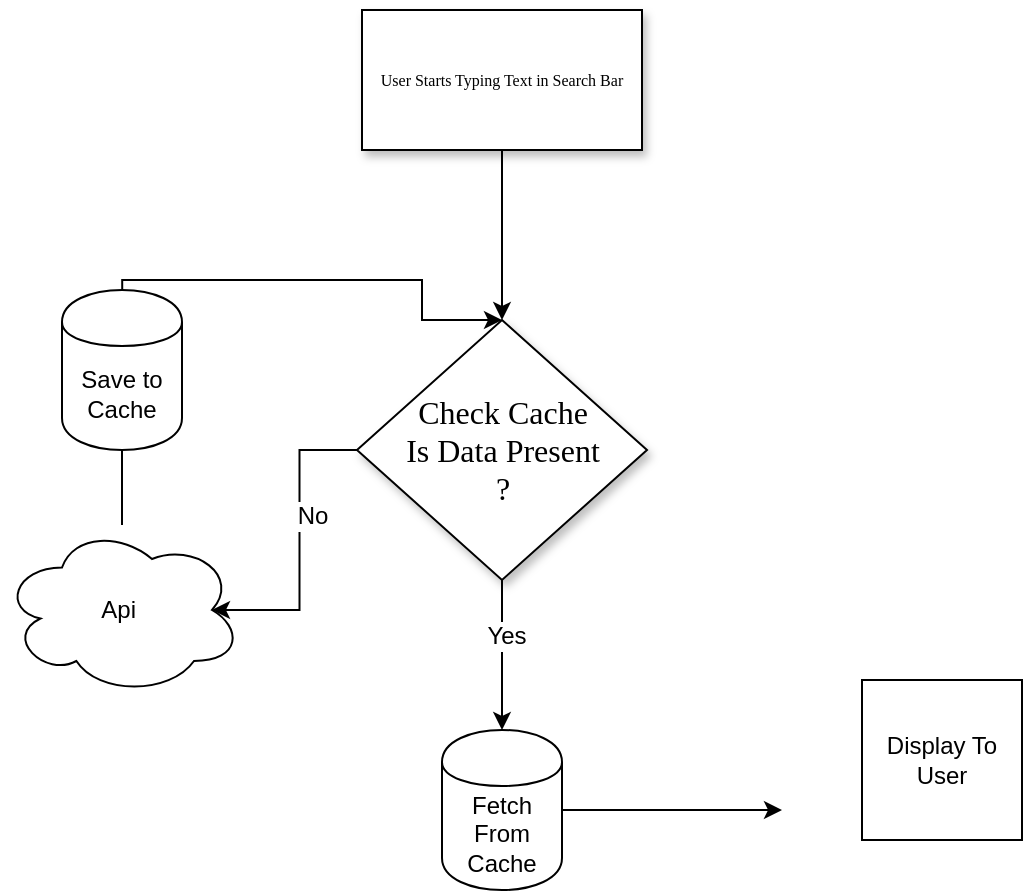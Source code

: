 <mxfile version="12.3.2" type="github" pages="1">
  <diagram name="Page-1" id="edf60f1a-56cd-e834-aa8a-f176f3a09ee4">
    <mxGraphModel dx="813" dy="439" grid="1" gridSize="10" guides="1" tooltips="1" connect="1" arrows="1" fold="1" page="1" pageScale="1" pageWidth="1100" pageHeight="850" background="#ffffff" math="0" shadow="0">
      <root>
        <mxCell id="0"/>
        <mxCell id="1" parent="0"/>
        <mxCell id="RpBlWgj2_w3Yq7llD_Vg-4" style="edgeStyle=orthogonalEdgeStyle;rounded=0;orthogonalLoop=1;jettySize=auto;html=1;entryX=0.5;entryY=0;entryDx=0;entryDy=0;" edge="1" parent="1" source="60e70716793133e9-4" target="60e70716793133e9-5">
          <mxGeometry relative="1" as="geometry">
            <mxPoint x="369.857" y="139.857" as="targetPoint"/>
          </mxGeometry>
        </mxCell>
        <mxCell id="60e70716793133e9-4" value="User Starts Typing Text in Search Bar" style="rounded=0;whiteSpace=wrap;html=1;shadow=1;labelBackgroundColor=none;strokeWidth=1;fontFamily=Verdana;fontSize=8;align=center;" parent="1" vertex="1">
          <mxGeometry x="300" y="10" width="140" height="70" as="geometry"/>
        </mxCell>
        <mxCell id="RpBlWgj2_w3Yq7llD_Vg-8" style="edgeStyle=orthogonalEdgeStyle;rounded=0;orthogonalLoop=1;jettySize=auto;html=1;entryX=0.875;entryY=0.5;entryDx=0;entryDy=0;entryPerimeter=0;" edge="1" parent="1" source="60e70716793133e9-5" target="RpBlWgj2_w3Yq7llD_Vg-6">
          <mxGeometry relative="1" as="geometry"/>
        </mxCell>
        <mxCell id="RpBlWgj2_w3Yq7llD_Vg-9" value="No" style="text;html=1;align=center;verticalAlign=middle;resizable=0;points=[];;labelBackgroundColor=#ffffff;" vertex="1" connectable="0" parent="RpBlWgj2_w3Yq7llD_Vg-8">
          <mxGeometry x="-0.165" y="3" relative="1" as="geometry">
            <mxPoint x="3" y="-2" as="offset"/>
          </mxGeometry>
        </mxCell>
        <mxCell id="RpBlWgj2_w3Yq7llD_Vg-34" style="edgeStyle=orthogonalEdgeStyle;rounded=0;orthogonalLoop=1;jettySize=auto;html=1;" edge="1" parent="1" source="60e70716793133e9-5" target="RpBlWgj2_w3Yq7llD_Vg-30">
          <mxGeometry relative="1" as="geometry"/>
        </mxCell>
        <mxCell id="RpBlWgj2_w3Yq7llD_Vg-35" value="Yes" style="text;html=1;align=center;verticalAlign=middle;resizable=0;points=[];;labelBackgroundColor=#ffffff;" vertex="1" connectable="0" parent="RpBlWgj2_w3Yq7llD_Vg-34">
          <mxGeometry x="-0.261" y="2" relative="1" as="geometry">
            <mxPoint as="offset"/>
          </mxGeometry>
        </mxCell>
        <mxCell id="60e70716793133e9-5" value="&lt;font style=&quot;font-size: 16px&quot;&gt;Check Cache&lt;br&gt;Is Data Present&lt;br&gt;?&lt;br&gt;&lt;/font&gt;" style="rhombus;whiteSpace=wrap;html=1;rounded=0;shadow=1;labelBackgroundColor=none;strokeWidth=1;fontFamily=Verdana;fontSize=8;align=center;" parent="1" vertex="1">
          <mxGeometry x="297.5" y="165" width="145" height="130" as="geometry"/>
        </mxCell>
        <mxCell id="RpBlWgj2_w3Yq7llD_Vg-21" style="edgeStyle=orthogonalEdgeStyle;rounded=0;orthogonalLoop=1;jettySize=auto;html=1;" edge="1" parent="1" source="RpBlWgj2_w3Yq7llD_Vg-6">
          <mxGeometry relative="1" as="geometry">
            <mxPoint x="180" y="220" as="targetPoint"/>
          </mxGeometry>
        </mxCell>
        <mxCell id="RpBlWgj2_w3Yq7llD_Vg-6" value="Api&amp;nbsp;" style="ellipse;shape=cloud;whiteSpace=wrap;html=1;" vertex="1" parent="1">
          <mxGeometry x="120" y="267.5" width="120" height="85" as="geometry"/>
        </mxCell>
        <mxCell id="RpBlWgj2_w3Yq7llD_Vg-24" style="edgeStyle=orthogonalEdgeStyle;rounded=0;orthogonalLoop=1;jettySize=auto;html=1;entryX=0.5;entryY=0;entryDx=0;entryDy=0;" edge="1" parent="1" target="60e70716793133e9-5">
          <mxGeometry relative="1" as="geometry">
            <mxPoint x="180.143" y="165" as="sourcePoint"/>
            <Array as="points">
              <mxPoint x="180" y="145"/>
              <mxPoint x="330" y="145"/>
              <mxPoint x="330" y="165"/>
            </Array>
          </mxGeometry>
        </mxCell>
        <mxCell id="RpBlWgj2_w3Yq7llD_Vg-29" value="Save to&lt;br&gt;Cache" style="shape=cylinder;whiteSpace=wrap;html=1;boundedLbl=1;backgroundOutline=1;" vertex="1" parent="1">
          <mxGeometry x="150" y="150" width="60" height="80" as="geometry"/>
        </mxCell>
        <mxCell id="RpBlWgj2_w3Yq7llD_Vg-36" style="edgeStyle=orthogonalEdgeStyle;rounded=0;orthogonalLoop=1;jettySize=auto;html=1;" edge="1" parent="1" source="RpBlWgj2_w3Yq7llD_Vg-30">
          <mxGeometry relative="1" as="geometry">
            <mxPoint x="510" y="410" as="targetPoint"/>
          </mxGeometry>
        </mxCell>
        <mxCell id="RpBlWgj2_w3Yq7llD_Vg-30" value="&lt;span style=&quot;white-space: normal&quot;&gt;Fetch From Cache&lt;/span&gt;" style="shape=cylinder;whiteSpace=wrap;html=1;boundedLbl=1;backgroundOutline=1;" vertex="1" parent="1">
          <mxGeometry x="340" y="370" width="60" height="80" as="geometry"/>
        </mxCell>
        <mxCell id="RpBlWgj2_w3Yq7llD_Vg-37" value="Display To User" style="whiteSpace=wrap;html=1;aspect=fixed;" vertex="1" parent="1">
          <mxGeometry x="550" y="345" width="80" height="80" as="geometry"/>
        </mxCell>
      </root>
    </mxGraphModel>
  </diagram>
</mxfile>
